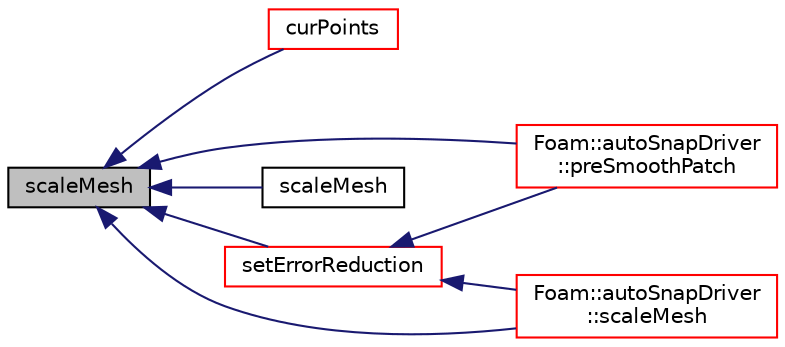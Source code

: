 digraph "scaleMesh"
{
  bgcolor="transparent";
  edge [fontname="Helvetica",fontsize="10",labelfontname="Helvetica",labelfontsize="10"];
  node [fontname="Helvetica",fontsize="10",shape=record];
  rankdir="LR";
  Node1 [label="scaleMesh",height=0.2,width=0.4,color="black", fillcolor="grey75", style="filled", fontcolor="black"];
  Node1 -> Node2 [dir="back",color="midnightblue",fontsize="10",style="solid",fontname="Helvetica"];
  Node2 [label="curPoints",height=0.2,width=0.4,color="red",URL="$a01532.html#a897bb9550f17845c9ab361582659cbee",tooltip="Get the current points (oldPoints+scale*displacement) "];
  Node1 -> Node3 [dir="back",color="midnightblue",fontsize="10",style="solid",fontname="Helvetica"];
  Node3 [label="Foam::autoSnapDriver\l::preSmoothPatch",height=0.2,width=0.4,color="red",URL="$a00089.html#a5328524e4037f1f8ecb542c16492d6b9",tooltip="Smooth the mesh (patch and internal) to increase visibility. "];
  Node1 -> Node4 [dir="back",color="midnightblue",fontsize="10",style="solid",fontname="Helvetica"];
  Node4 [label="scaleMesh",height=0.2,width=0.4,color="black",URL="$a01532.html#acfe5321dd6549773fe4f5b227a7336c4",tooltip="Move mesh (with baffles) with given scale. "];
  Node1 -> Node5 [dir="back",color="midnightblue",fontsize="10",style="solid",fontname="Helvetica"];
  Node5 [label="Foam::autoSnapDriver\l::scaleMesh",height=0.2,width=0.4,color="red",URL="$a00089.html#a4b8f2c5757f4d8cd95f8e1830e44c179",tooltip="Do the hard work: move the mesh according to displacement,. "];
  Node1 -> Node6 [dir="back",color="midnightblue",fontsize="10",style="solid",fontname="Helvetica"];
  Node6 [label="setErrorReduction",height=0.2,width=0.4,color="red",URL="$a01532.html#a2b814476dee538a120e248d24c715933",tooltip="Set the errorReduction (by how much to scale the displacement. "];
  Node6 -> Node3 [dir="back",color="midnightblue",fontsize="10",style="solid",fontname="Helvetica"];
  Node6 -> Node5 [dir="back",color="midnightblue",fontsize="10",style="solid",fontname="Helvetica"];
}

